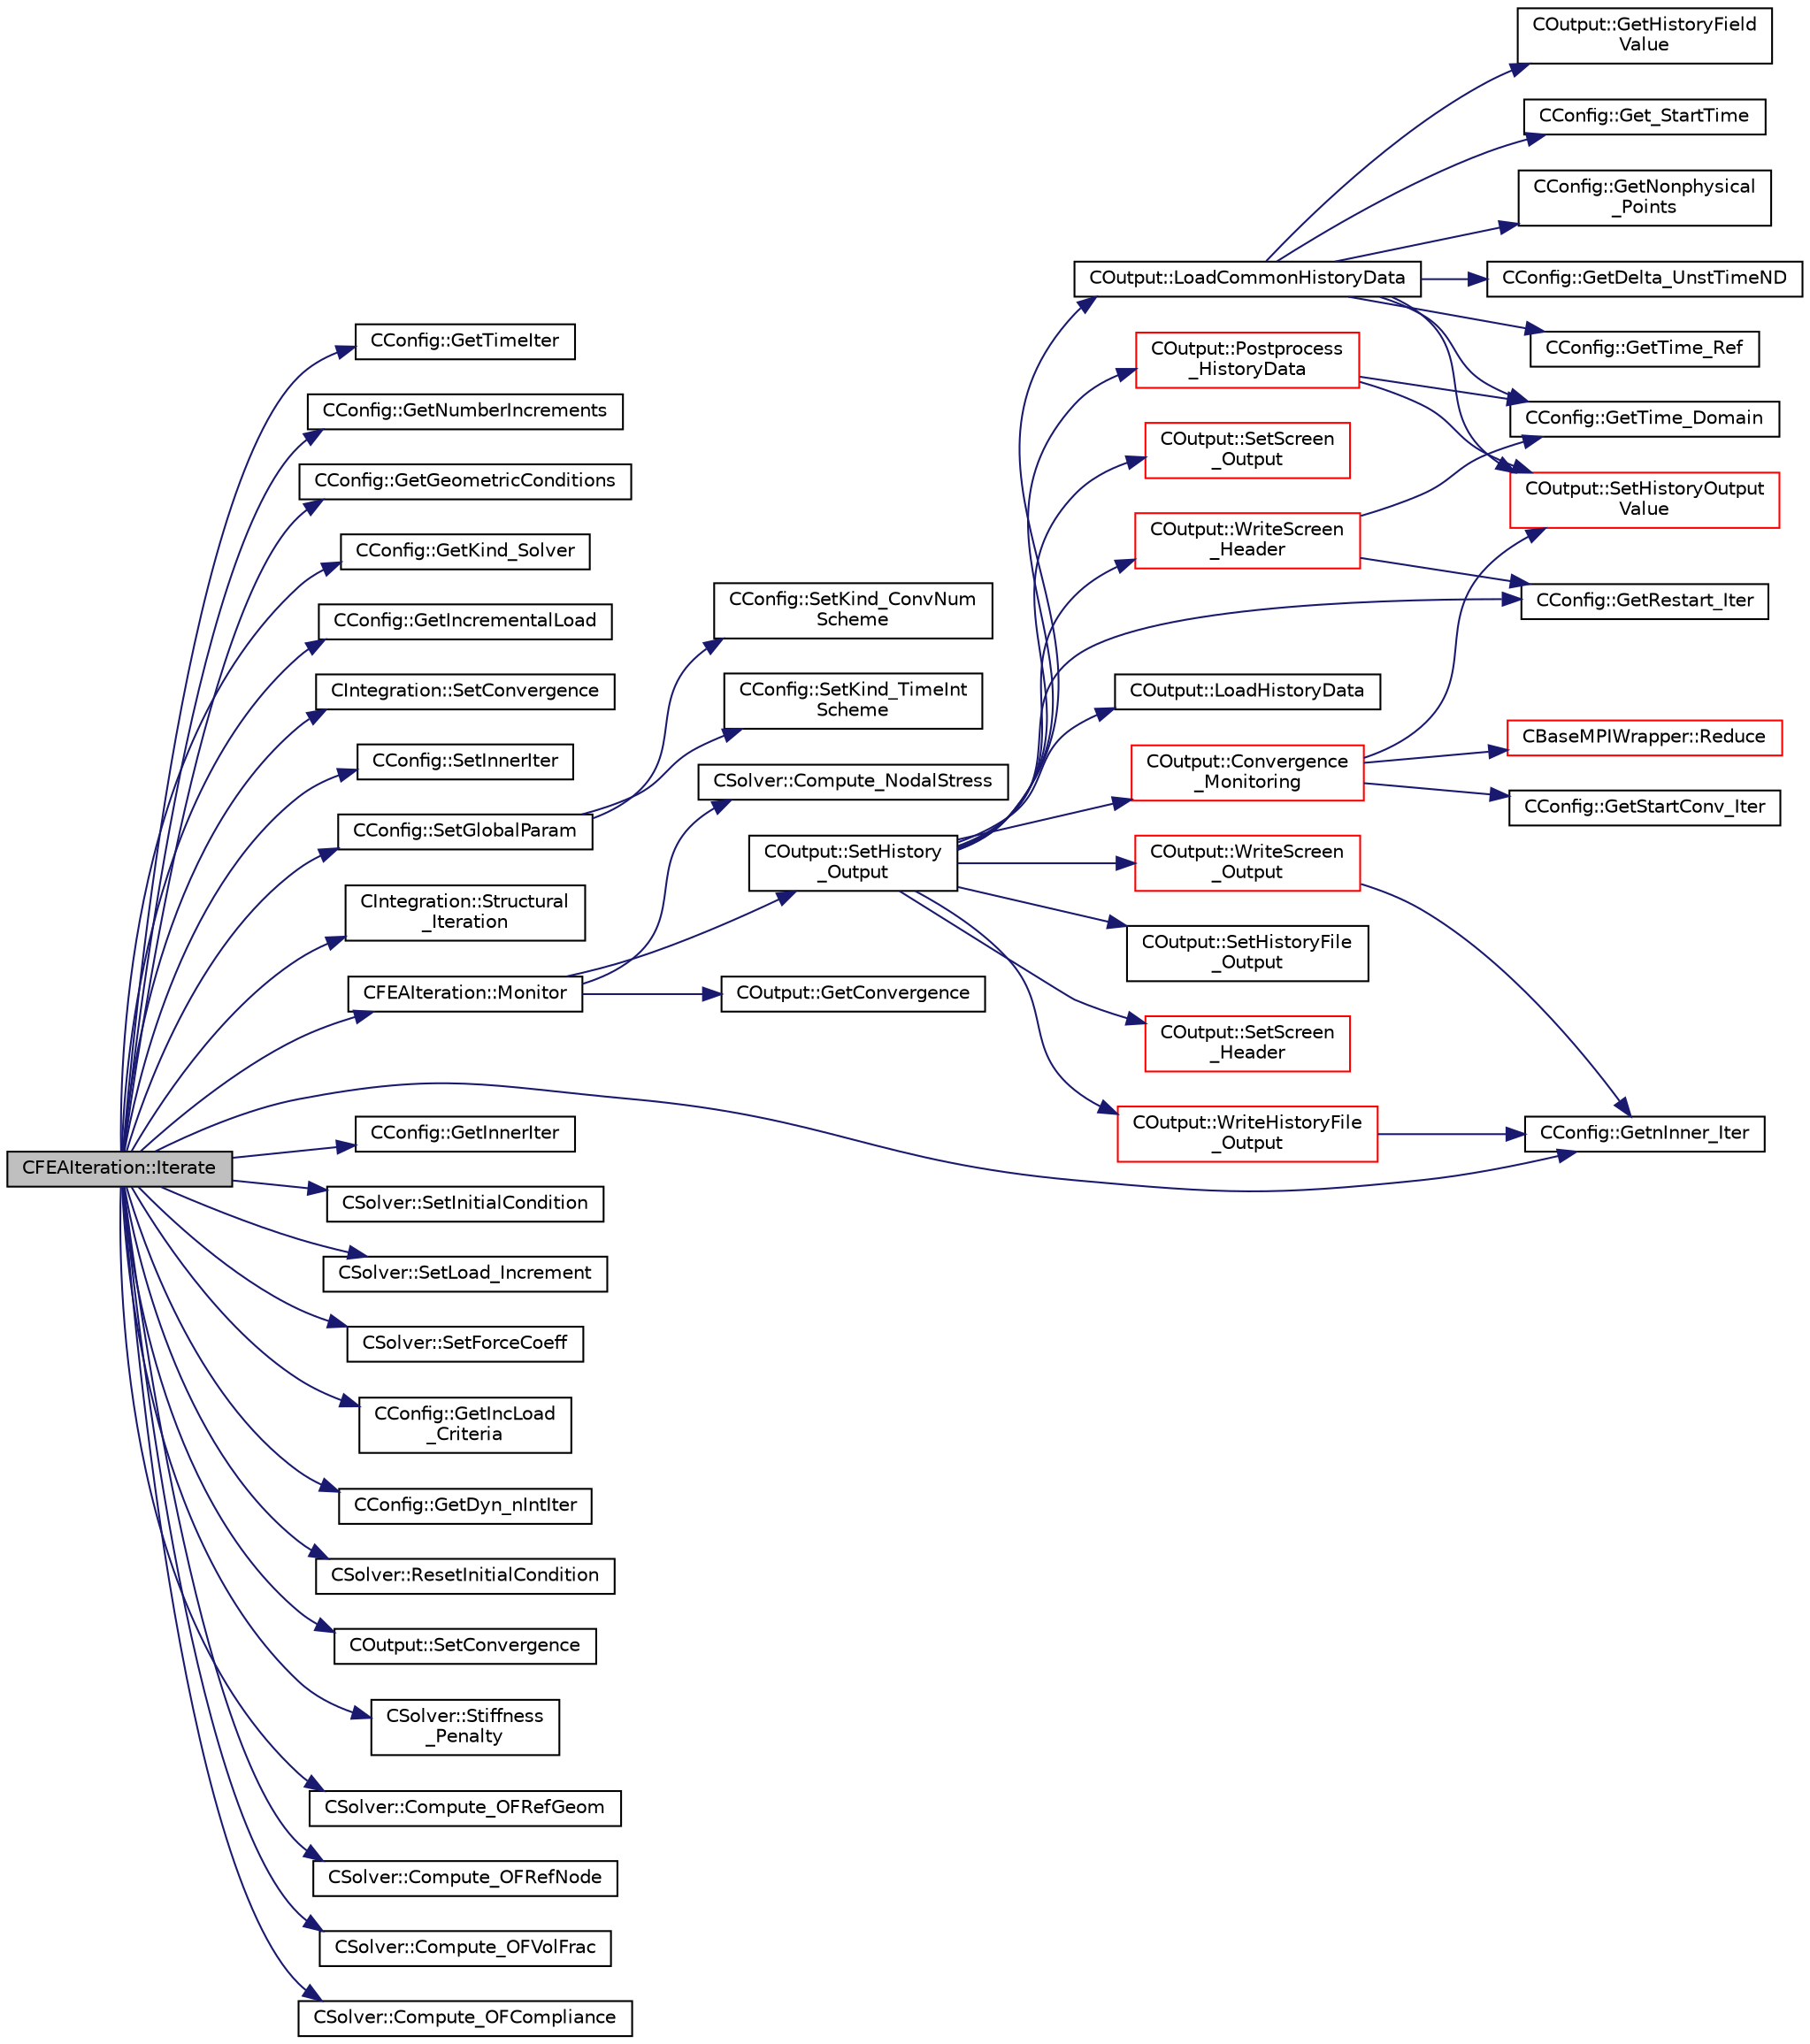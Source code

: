 digraph "CFEAIteration::Iterate"
{
  edge [fontname="Helvetica",fontsize="10",labelfontname="Helvetica",labelfontsize="10"];
  node [fontname="Helvetica",fontsize="10",shape=record];
  rankdir="LR";
  Node4 [label="CFEAIteration::Iterate",height=0.2,width=0.4,color="black", fillcolor="grey75", style="filled", fontcolor="black"];
  Node4 -> Node5 [color="midnightblue",fontsize="10",style="solid",fontname="Helvetica"];
  Node5 [label="CConfig::GetTimeIter",height=0.2,width=0.4,color="black", fillcolor="white", style="filled",URL="$class_c_config.html#aa659f28a1d71b0924944a9fb248e3d6e",tooltip="Get the current time iteration number. "];
  Node4 -> Node6 [color="midnightblue",fontsize="10",style="solid",fontname="Helvetica"];
  Node6 [label="CConfig::GetNumberIncrements",height=0.2,width=0.4,color="black", fillcolor="white", style="filled",URL="$class_c_config.html#aa860f9fe50610732728be9645f45488d",tooltip="Get the number of increments for an incremental load. "];
  Node4 -> Node7 [color="midnightblue",fontsize="10",style="solid",fontname="Helvetica"];
  Node7 [label="CConfig::GetGeometricConditions",height=0.2,width=0.4,color="black", fillcolor="white", style="filled",URL="$class_c_config.html#ac036c2fe542984a827ea2f21b3b4d4a6",tooltip="Geometric conditions for the structural solver. "];
  Node4 -> Node8 [color="midnightblue",fontsize="10",style="solid",fontname="Helvetica"];
  Node8 [label="CConfig::GetKind_Solver",height=0.2,width=0.4,color="black", fillcolor="white", style="filled",URL="$class_c_config.html#a0e2628fc803f14ec6179427ee02e8655",tooltip="Governing equations of the flow (it can be different from the run time equation). ..."];
  Node4 -> Node9 [color="midnightblue",fontsize="10",style="solid",fontname="Helvetica"];
  Node9 [label="CConfig::GetIncrementalLoad",height=0.2,width=0.4,color="black", fillcolor="white", style="filled",URL="$class_c_config.html#a4e4e8521bf3fdb0037a7a61186ca706d",tooltip="Check if we want to apply an incremental load to the nonlinear structural simulation. "];
  Node4 -> Node10 [color="midnightblue",fontsize="10",style="solid",fontname="Helvetica"];
  Node10 [label="CIntegration::SetConvergence",height=0.2,width=0.4,color="black", fillcolor="white", style="filled",URL="$class_c_integration.html#a5f5e3b9ec398e7d4aef31982f90bfc67",tooltip="Set the indicator of the convergence. "];
  Node4 -> Node11 [color="midnightblue",fontsize="10",style="solid",fontname="Helvetica"];
  Node11 [label="CConfig::SetInnerIter",height=0.2,width=0.4,color="black", fillcolor="white", style="filled",URL="$class_c_config.html#af57608dd44a9211af952763a67cbb2dc",tooltip="Set the current FSI iteration number. "];
  Node4 -> Node12 [color="midnightblue",fontsize="10",style="solid",fontname="Helvetica"];
  Node12 [label="CConfig::SetGlobalParam",height=0.2,width=0.4,color="black", fillcolor="white", style="filled",URL="$class_c_config.html#ac29cab2054fa1a6306790bf06df807e2",tooltip="Set the global parameters of each simulation for each runtime system. "];
  Node12 -> Node13 [color="midnightblue",fontsize="10",style="solid",fontname="Helvetica"];
  Node13 [label="CConfig::SetKind_ConvNum\lScheme",height=0.2,width=0.4,color="black", fillcolor="white", style="filled",URL="$class_c_config.html#a00fe3327e64dc4702368b049cd2f3f7a",tooltip="Set the parameters of the convective numerical scheme. "];
  Node12 -> Node14 [color="midnightblue",fontsize="10",style="solid",fontname="Helvetica"];
  Node14 [label="CConfig::SetKind_TimeInt\lScheme",height=0.2,width=0.4,color="black", fillcolor="white", style="filled",URL="$class_c_config.html#aeab5b83d725a0a87973af7bb9fa90e6c",tooltip="Set the kind of time integration scheme. "];
  Node4 -> Node15 [color="midnightblue",fontsize="10",style="solid",fontname="Helvetica"];
  Node15 [label="CIntegration::Structural\l_Iteration",height=0.2,width=0.4,color="black", fillcolor="white", style="filled",URL="$class_c_integration.html#a33ffbf2f26fda83a1dfde064bd5dd637",tooltip="A virtual member. "];
  Node4 -> Node16 [color="midnightblue",fontsize="10",style="solid",fontname="Helvetica"];
  Node16 [label="CFEAIteration::Monitor",height=0.2,width=0.4,color="black", fillcolor="white", style="filled",URL="$class_c_f_e_a_iteration.html#a7516ed7e4948785514ba831232614f4d",tooltip="Monitors the convergence and other metrics for the FEM system. "];
  Node16 -> Node17 [color="midnightblue",fontsize="10",style="solid",fontname="Helvetica"];
  Node17 [label="CSolver::Compute_NodalStress",height=0.2,width=0.4,color="black", fillcolor="white", style="filled",URL="$class_c_solver.html#a534bd8f075c5e21b018516580b4a1a1f",tooltip="A virtual member. "];
  Node16 -> Node18 [color="midnightblue",fontsize="10",style="solid",fontname="Helvetica"];
  Node18 [label="COutput::SetHistory\l_Output",height=0.2,width=0.4,color="black", fillcolor="white", style="filled",URL="$class_c_output.html#acf84143df1a158647605c980ecae2d7c",tooltip="Collects history data from the solvers, monitors the convergence and writes to screen and history fil..."];
  Node18 -> Node19 [color="midnightblue",fontsize="10",style="solid",fontname="Helvetica"];
  Node19 [label="CConfig::GetRestart_Iter",height=0.2,width=0.4,color="black", fillcolor="white", style="filled",URL="$class_c_config.html#adc13797fe94c17845a382dc34f706cfb",tooltip="Get the restart iteration. "];
  Node18 -> Node20 [color="midnightblue",fontsize="10",style="solid",fontname="Helvetica"];
  Node20 [label="COutput::LoadCommonHistoryData",height=0.2,width=0.4,color="black", fillcolor="white", style="filled",URL="$class_c_output.html#aa767bd68c5606524b19f1957b9bf4ce8",tooltip="Load values of the history fields common for all solvers. "];
  Node20 -> Node21 [color="midnightblue",fontsize="10",style="solid",fontname="Helvetica"];
  Node21 [label="COutput::SetHistoryOutput\lValue",height=0.2,width=0.4,color="red", fillcolor="white", style="filled",URL="$class_c_output.html#a1c1f836992f419544472329a44b8836e",tooltip="Set the value of a history output field. "];
  Node20 -> Node24 [color="midnightblue",fontsize="10",style="solid",fontname="Helvetica"];
  Node24 [label="CConfig::GetTime_Domain",height=0.2,width=0.4,color="black", fillcolor="white", style="filled",URL="$class_c_config.html#a6a11350b3c8d7577318be43cda6f7292",tooltip="Check if the multizone problem is solved for time domain. "];
  Node20 -> Node25 [color="midnightblue",fontsize="10",style="solid",fontname="Helvetica"];
  Node25 [label="CConfig::GetDelta_UnstTimeND",height=0.2,width=0.4,color="black", fillcolor="white", style="filled",URL="$class_c_config.html#a417b45d0da107126e803258901f57920",tooltip="If we are prforming an unsteady simulation, there is only one value of the time step for the complete..."];
  Node20 -> Node26 [color="midnightblue",fontsize="10",style="solid",fontname="Helvetica"];
  Node26 [label="CConfig::GetTime_Ref",height=0.2,width=0.4,color="black", fillcolor="white", style="filled",URL="$class_c_config.html#a08a17689e8bcd7b952b530fcb5a44842",tooltip="Get the value of the reference time for non-dimensionalization. "];
  Node20 -> Node27 [color="midnightblue",fontsize="10",style="solid",fontname="Helvetica"];
  Node27 [label="COutput::GetHistoryField\lValue",height=0.2,width=0.4,color="black", fillcolor="white", style="filled",URL="$class_c_output.html#aee0f98850225dbdba4f30b0d4fc63e77",tooltip="Get the value of particular history output field. "];
  Node20 -> Node28 [color="midnightblue",fontsize="10",style="solid",fontname="Helvetica"];
  Node28 [label="CConfig::Get_StartTime",height=0.2,width=0.4,color="black", fillcolor="white", style="filled",URL="$class_c_config.html#a095703548c09dae5de04721361933289",tooltip="Get the start time to track a phase of the code (preprocessing, compute, output). ..."];
  Node20 -> Node29 [color="midnightblue",fontsize="10",style="solid",fontname="Helvetica"];
  Node29 [label="CConfig::GetNonphysical\l_Points",height=0.2,width=0.4,color="black", fillcolor="white", style="filled",URL="$class_c_config.html#a802f454882362d0e3855c881bfedfa9f",tooltip="Get the current number of non-physical nodes in the solution. "];
  Node18 -> Node30 [color="midnightblue",fontsize="10",style="solid",fontname="Helvetica"];
  Node30 [label="COutput::LoadHistoryData",height=0.2,width=0.4,color="black", fillcolor="white", style="filled",URL="$class_c_output.html#a0e243627ea7e1ef04e68cd9b51d2736b",tooltip="Load the history output field values. "];
  Node18 -> Node31 [color="midnightblue",fontsize="10",style="solid",fontname="Helvetica"];
  Node31 [label="COutput::Convergence\l_Monitoring",height=0.2,width=0.4,color="red", fillcolor="white", style="filled",URL="$class_c_output.html#ad6a512715652bcf82c907b92da4302b8",tooltip="Monitor the convergence of an output field. "];
  Node31 -> Node32 [color="midnightblue",fontsize="10",style="solid",fontname="Helvetica"];
  Node32 [label="CConfig::GetStartConv_Iter",height=0.2,width=0.4,color="black", fillcolor="white", style="filled",URL="$class_c_config.html#a31f05501521eae78c33bf19374b5e0de",tooltip="Get the number of iterations that are not considered in the convergence criteria. ..."];
  Node31 -> Node21 [color="midnightblue",fontsize="10",style="solid",fontname="Helvetica"];
  Node31 -> Node33 [color="midnightblue",fontsize="10",style="solid",fontname="Helvetica"];
  Node33 [label="CBaseMPIWrapper::Reduce",height=0.2,width=0.4,color="red", fillcolor="white", style="filled",URL="$class_c_base_m_p_i_wrapper.html#a860dfcee07be04be175e06d342e0fc68"];
  Node18 -> Node36 [color="midnightblue",fontsize="10",style="solid",fontname="Helvetica"];
  Node36 [label="COutput::Postprocess\l_HistoryData",height=0.2,width=0.4,color="red", fillcolor="white", style="filled",URL="$class_c_output.html#ab2286efe6e4b78dd0daf13d2f1a6f886",tooltip="Postprocess_HistoryData. "];
  Node36 -> Node21 [color="midnightblue",fontsize="10",style="solid",fontname="Helvetica"];
  Node36 -> Node24 [color="midnightblue",fontsize="10",style="solid",fontname="Helvetica"];
  Node18 -> Node42 [color="midnightblue",fontsize="10",style="solid",fontname="Helvetica"];
  Node42 [label="COutput::WriteHistoryFile\l_Output",height=0.2,width=0.4,color="red", fillcolor="white", style="filled",URL="$class_c_output.html#ada04c152de1fb324a8e9f849eee6874c",tooltip="Determines if the history file output. "];
  Node42 -> Node47 [color="midnightblue",fontsize="10",style="solid",fontname="Helvetica"];
  Node47 [label="CConfig::GetnInner_Iter",height=0.2,width=0.4,color="black", fillcolor="white", style="filled",URL="$class_c_config.html#a448aa905877c21aae95be81e73fbb27c",tooltip="Get the number of inner iterations. "];
  Node18 -> Node48 [color="midnightblue",fontsize="10",style="solid",fontname="Helvetica"];
  Node48 [label="COutput::SetHistoryFile\l_Output",height=0.2,width=0.4,color="black", fillcolor="white", style="filled",URL="$class_c_output.html#a9d18bdc4aed0b3fba134e21f0226ad9f",tooltip="Write the history file output. "];
  Node18 -> Node49 [color="midnightblue",fontsize="10",style="solid",fontname="Helvetica"];
  Node49 [label="COutput::WriteScreen\l_Header",height=0.2,width=0.4,color="red", fillcolor="white", style="filled",URL="$class_c_output.html#a7a41d80c37c65203f4397e24676dd76b",tooltip="Determines if the screen header should be written. "];
  Node49 -> Node24 [color="midnightblue",fontsize="10",style="solid",fontname="Helvetica"];
  Node49 -> Node19 [color="midnightblue",fontsize="10",style="solid",fontname="Helvetica"];
  Node18 -> Node54 [color="midnightblue",fontsize="10",style="solid",fontname="Helvetica"];
  Node54 [label="COutput::SetScreen\l_Header",height=0.2,width=0.4,color="red", fillcolor="white", style="filled",URL="$class_c_output.html#a0e31c8d67a1af8bef40c31c5d9a6b177",tooltip="Write the screen header. "];
  Node18 -> Node57 [color="midnightblue",fontsize="10",style="solid",fontname="Helvetica"];
  Node57 [label="COutput::WriteScreen\l_Output",height=0.2,width=0.4,color="red", fillcolor="white", style="filled",URL="$class_c_output.html#a2de14e1074b0d1ed1a51b6e50edcca4b",tooltip="Determines if the screen header should be written. "];
  Node57 -> Node47 [color="midnightblue",fontsize="10",style="solid",fontname="Helvetica"];
  Node18 -> Node58 [color="midnightblue",fontsize="10",style="solid",fontname="Helvetica"];
  Node58 [label="COutput::SetScreen\l_Output",height=0.2,width=0.4,color="red", fillcolor="white", style="filled",URL="$class_c_output.html#a5b2ea549825280819dfec283a7926ff4",tooltip="Write the screen output. "];
  Node16 -> Node65 [color="midnightblue",fontsize="10",style="solid",fontname="Helvetica"];
  Node65 [label="COutput::GetConvergence",height=0.2,width=0.4,color="black", fillcolor="white", style="filled",URL="$class_c_output.html#a64ad9a7510dd45325d694f184ec5f6db",tooltip="Get convergence of the problem. "];
  Node4 -> Node66 [color="midnightblue",fontsize="10",style="solid",fontname="Helvetica"];
  Node66 [label="CConfig::GetInnerIter",height=0.2,width=0.4,color="black", fillcolor="white", style="filled",URL="$class_c_config.html#afb04e3794a1a3cef3c5897f31f2efd2d",tooltip="Get the current FSI iteration number. "];
  Node4 -> Node47 [color="midnightblue",fontsize="10",style="solid",fontname="Helvetica"];
  Node4 -> Node67 [color="midnightblue",fontsize="10",style="solid",fontname="Helvetica"];
  Node67 [label="CSolver::SetInitialCondition",height=0.2,width=0.4,color="black", fillcolor="white", style="filled",URL="$class_c_solver.html#aa201cf141d64d08db13eb6a75beb78b5",tooltip="A virtual member. "];
  Node4 -> Node68 [color="midnightblue",fontsize="10",style="solid",fontname="Helvetica"];
  Node68 [label="CSolver::SetLoad_Increment",height=0.2,width=0.4,color="black", fillcolor="white", style="filled",URL="$class_c_solver.html#a0ddfb8f64d0ba476cc880d69517ed695",tooltip="A virtual member. "];
  Node4 -> Node69 [color="midnightblue",fontsize="10",style="solid",fontname="Helvetica"];
  Node69 [label="CSolver::SetForceCoeff",height=0.2,width=0.4,color="black", fillcolor="white", style="filled",URL="$class_c_solver.html#afc13c5c294cd82f72f296681565ef936",tooltip="A virtual member. "];
  Node4 -> Node70 [color="midnightblue",fontsize="10",style="solid",fontname="Helvetica"];
  Node70 [label="CConfig::GetIncLoad\l_Criteria",height=0.2,width=0.4,color="black", fillcolor="white", style="filled",URL="$class_c_config.html#aec9246e31966097dee895a0207ec9044",tooltip="Get the value of the criteria for applying incremental loading. "];
  Node4 -> Node71 [color="midnightblue",fontsize="10",style="solid",fontname="Helvetica"];
  Node71 [label="CConfig::GetDyn_nIntIter",height=0.2,width=0.4,color="black", fillcolor="white", style="filled",URL="$class_c_config.html#ae689b3375cdbcd3f1ce0e4d69fa0fb9f",tooltip="Get the number of internal iterations for the Newton-Raphson Method in nonlinear structural applicati..."];
  Node4 -> Node72 [color="midnightblue",fontsize="10",style="solid",fontname="Helvetica"];
  Node72 [label="CSolver::ResetInitialCondition",height=0.2,width=0.4,color="black", fillcolor="white", style="filled",URL="$class_c_solver.html#ada849ab267bb7aab1f3b382469b13c5c",tooltip="A virtual member. "];
  Node4 -> Node73 [color="midnightblue",fontsize="10",style="solid",fontname="Helvetica"];
  Node73 [label="COutput::SetConvergence",height=0.2,width=0.4,color="black", fillcolor="white", style="filled",URL="$class_c_output.html#a019dbfecca599d8724009d791986c613",tooltip="Set the value of the convergence flag. "];
  Node4 -> Node74 [color="midnightblue",fontsize="10",style="solid",fontname="Helvetica"];
  Node74 [label="CSolver::Stiffness\l_Penalty",height=0.2,width=0.4,color="black", fillcolor="white", style="filled",URL="$class_c_solver.html#a619c699930a1b95553282856702ad326",tooltip="A virtual member. "];
  Node4 -> Node75 [color="midnightblue",fontsize="10",style="solid",fontname="Helvetica"];
  Node75 [label="CSolver::Compute_OFRefGeom",height=0.2,width=0.4,color="black", fillcolor="white", style="filled",URL="$class_c_solver.html#a3ed69d69fd7a160a27129eae4df52143",tooltip="A virtual member. "];
  Node4 -> Node76 [color="midnightblue",fontsize="10",style="solid",fontname="Helvetica"];
  Node76 [label="CSolver::Compute_OFRefNode",height=0.2,width=0.4,color="black", fillcolor="white", style="filled",URL="$class_c_solver.html#a5da927d61265e620caef59ff0faaf245",tooltip="A virtual member. "];
  Node4 -> Node77 [color="midnightblue",fontsize="10",style="solid",fontname="Helvetica"];
  Node77 [label="CSolver::Compute_OFVolFrac",height=0.2,width=0.4,color="black", fillcolor="white", style="filled",URL="$class_c_solver.html#ab79c0426c9ae01ccf59e6aa36c146089",tooltip="A virtual member. "];
  Node4 -> Node78 [color="midnightblue",fontsize="10",style="solid",fontname="Helvetica"];
  Node78 [label="CSolver::Compute_OFCompliance",height=0.2,width=0.4,color="black", fillcolor="white", style="filled",URL="$class_c_solver.html#a118bfd29f1ea80736ff5ddccad8e9584",tooltip="A virtual member. "];
}
